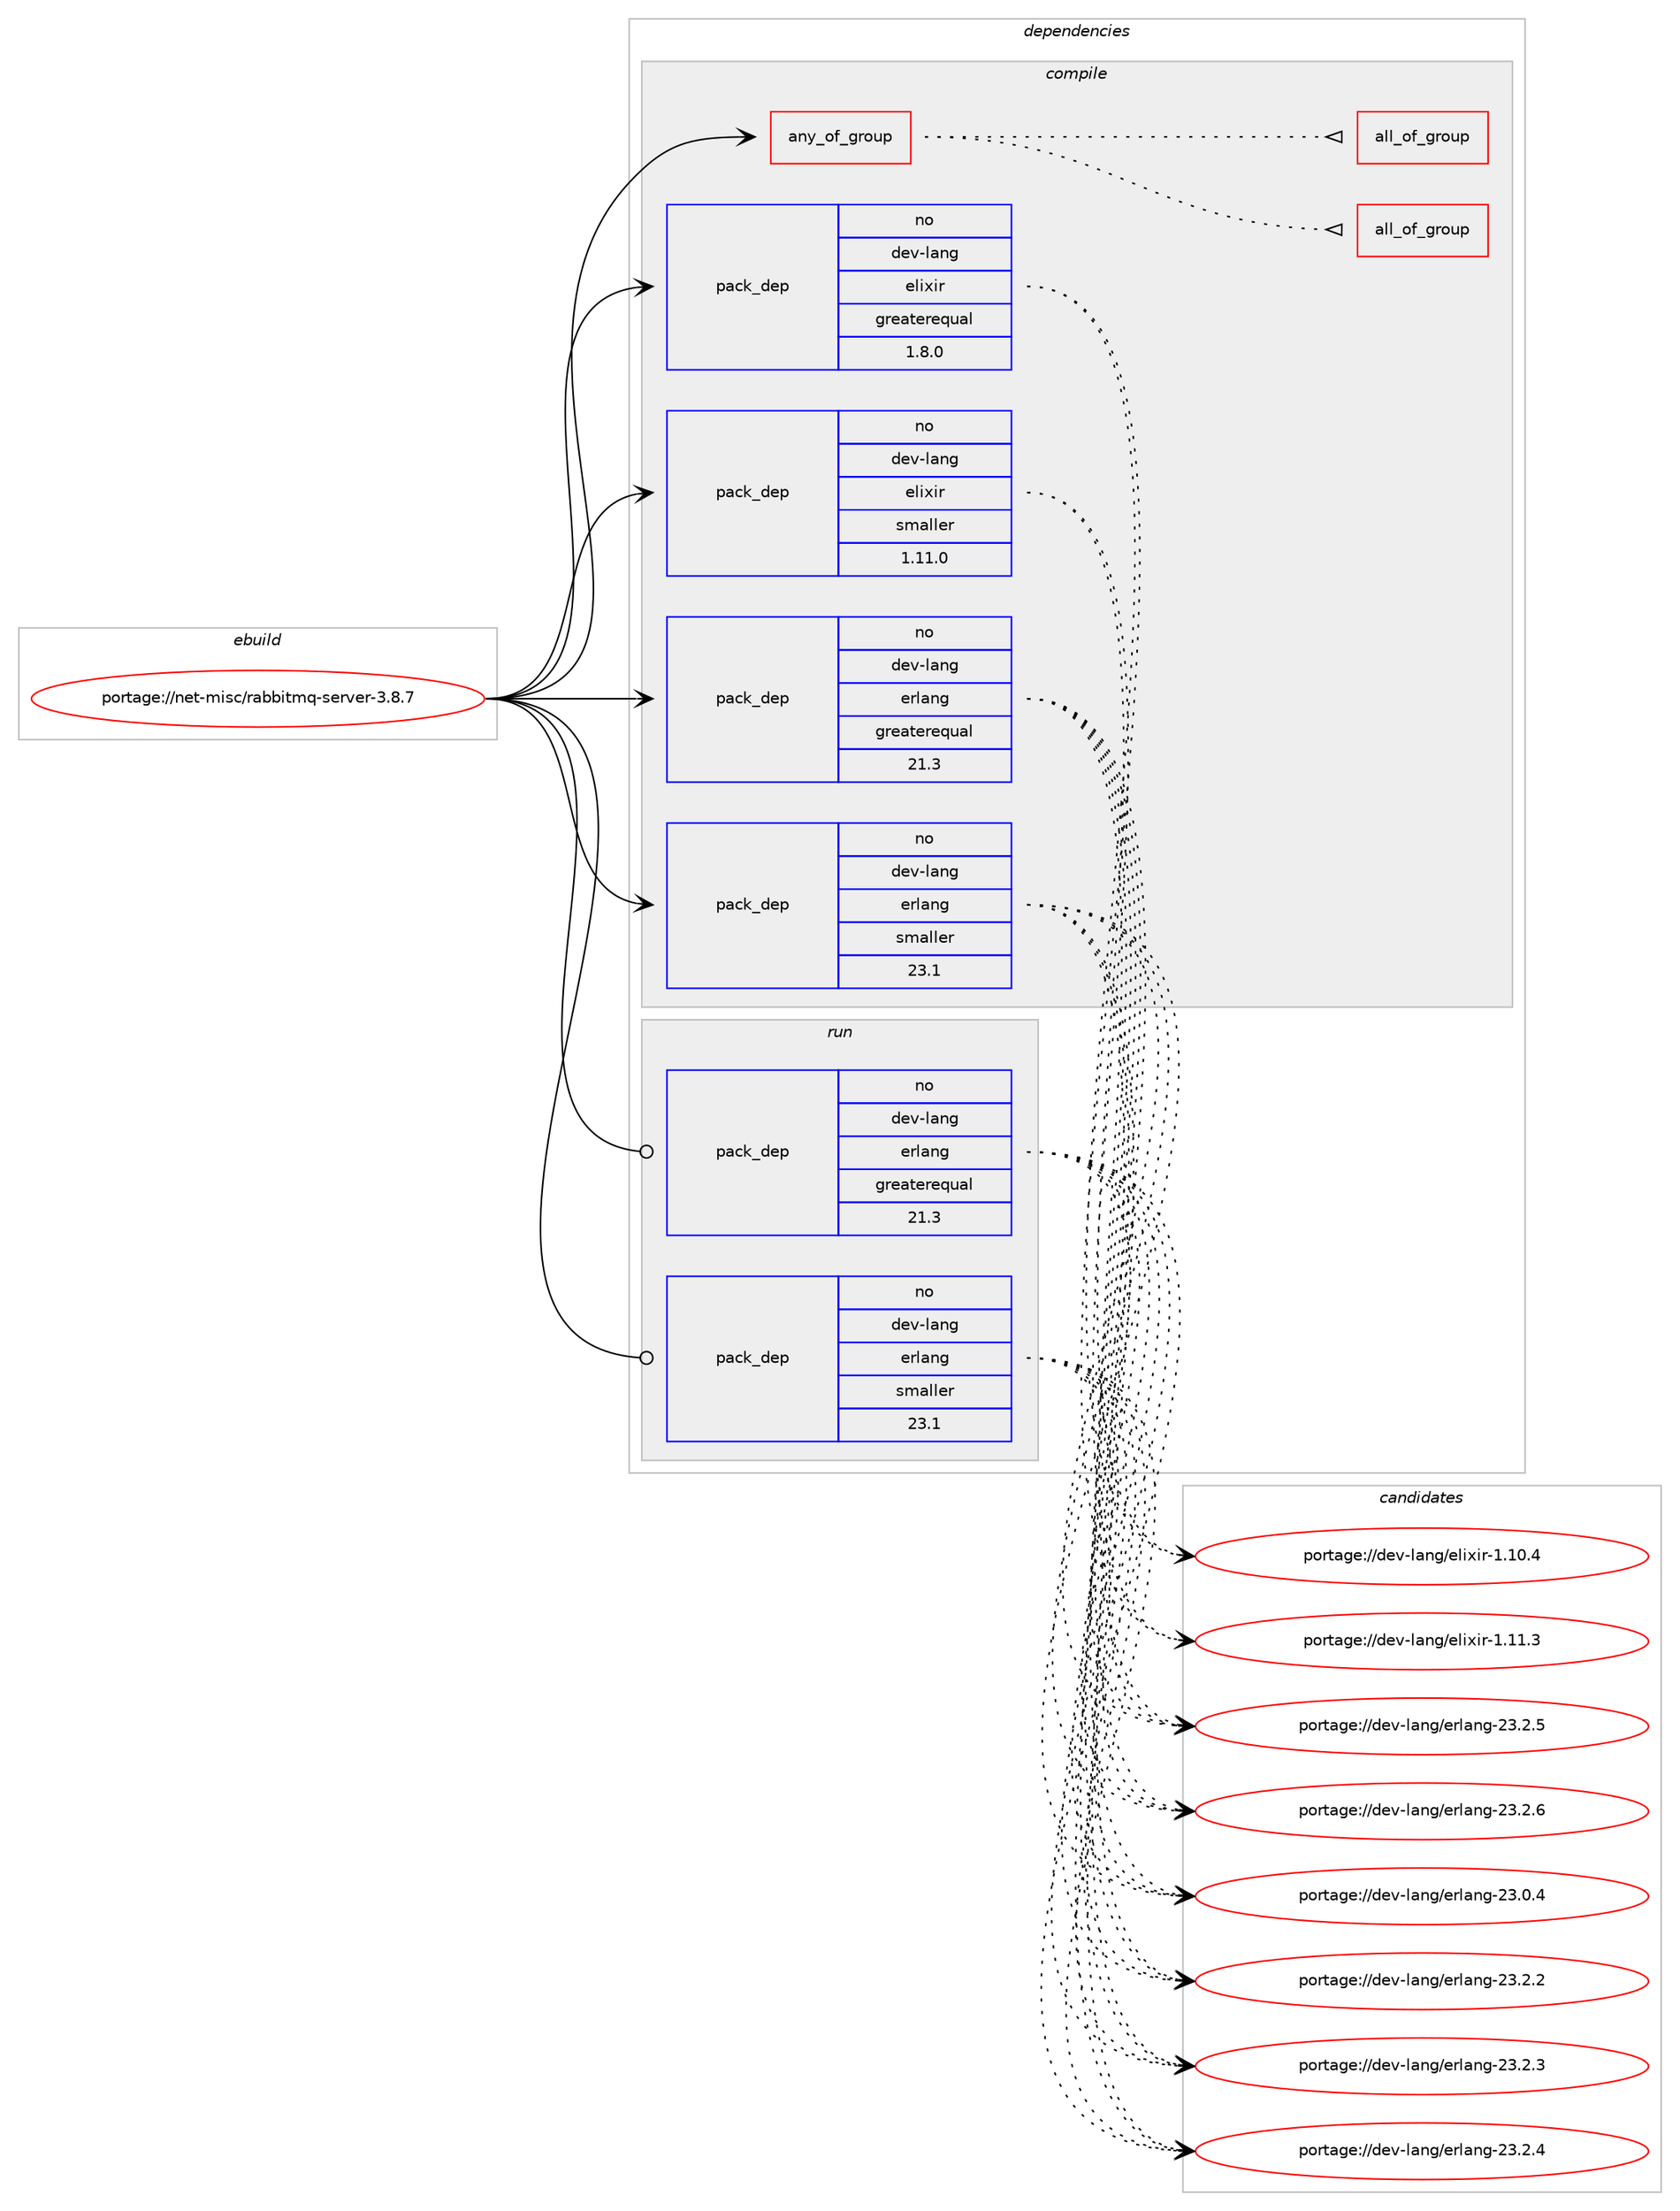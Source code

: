 digraph prolog {

# *************
# Graph options
# *************

newrank=true;
concentrate=true;
compound=true;
graph [rankdir=LR,fontname=Helvetica,fontsize=10,ranksep=1.5];#, ranksep=2.5, nodesep=0.2];
edge  [arrowhead=vee];
node  [fontname=Helvetica,fontsize=10];

# **********
# The ebuild
# **********

subgraph cluster_leftcol {
color=gray;
rank=same;
label=<<i>ebuild</i>>;
id [label="portage://net-misc/rabbitmq-server-3.8.7", color=red, width=4, href="../net-misc/rabbitmq-server-3.8.7.svg"];
}

# ****************
# The dependencies
# ****************

subgraph cluster_midcol {
color=gray;
label=<<i>dependencies</i>>;
subgraph cluster_compile {
fillcolor="#eeeeee";
style=filled;
label=<<i>compile</i>>;
subgraph any25 {
dependency1918 [label=<<TABLE BORDER="0" CELLBORDER="1" CELLSPACING="0" CELLPADDING="4"><TR><TD CELLPADDING="10">any_of_group</TD></TR></TABLE>>, shape=none, color=red];subgraph all1 {
dependency1919 [label=<<TABLE BORDER="0" CELLBORDER="1" CELLSPACING="0" CELLPADDING="4"><TR><TD CELLPADDING="10">all_of_group</TD></TR></TABLE>>, shape=none, color=red];# *** BEGIN UNKNOWN DEPENDENCY TYPE (TODO) ***
# dependency1919 -> package_dependency(portage://net-misc/rabbitmq-server-3.8.7,install,no,dev-lang,python,none,[,,],[slot(3.8)],[])
# *** END UNKNOWN DEPENDENCY TYPE (TODO) ***

# *** BEGIN UNKNOWN DEPENDENCY TYPE (TODO) ***
# dependency1919 -> package_dependency(portage://net-misc/rabbitmq-server-3.8.7,install,no,dev-python,simplejson,none,[,,],[],[use(enable(python_targets_python3_8),negative),use(disable(python_single_target_python3_8),negative)])
# *** END UNKNOWN DEPENDENCY TYPE (TODO) ***

}
dependency1918:e -> dependency1919:w [weight=20,style="dotted",arrowhead="oinv"];
subgraph all2 {
dependency1920 [label=<<TABLE BORDER="0" CELLBORDER="1" CELLSPACING="0" CELLPADDING="4"><TR><TD CELLPADDING="10">all_of_group</TD></TR></TABLE>>, shape=none, color=red];# *** BEGIN UNKNOWN DEPENDENCY TYPE (TODO) ***
# dependency1920 -> package_dependency(portage://net-misc/rabbitmq-server-3.8.7,install,no,dev-lang,python,none,[,,],[slot(3.7)],[])
# *** END UNKNOWN DEPENDENCY TYPE (TODO) ***

# *** BEGIN UNKNOWN DEPENDENCY TYPE (TODO) ***
# dependency1920 -> package_dependency(portage://net-misc/rabbitmq-server-3.8.7,install,no,dev-python,simplejson,none,[,,],[],[use(enable(python_targets_python3_7),negative),use(disable(python_single_target_python3_7),negative)])
# *** END UNKNOWN DEPENDENCY TYPE (TODO) ***

}
dependency1918:e -> dependency1920:w [weight=20,style="dotted",arrowhead="oinv"];
}
id:e -> dependency1918:w [weight=20,style="solid",arrowhead="vee"];
# *** BEGIN UNKNOWN DEPENDENCY TYPE (TODO) ***
# id -> package_dependency(portage://net-misc/rabbitmq-server-3.8.7,install,no,app-arch,unzip,none,[,,],[],[])
# *** END UNKNOWN DEPENDENCY TYPE (TODO) ***

# *** BEGIN UNKNOWN DEPENDENCY TYPE (TODO) ***
# id -> package_dependency(portage://net-misc/rabbitmq-server-3.8.7,install,no,app-arch,zip,none,[,,],[],[])
# *** END UNKNOWN DEPENDENCY TYPE (TODO) ***

# *** BEGIN UNKNOWN DEPENDENCY TYPE (TODO) ***
# id -> package_dependency(portage://net-misc/rabbitmq-server-3.8.7,install,no,app-text,docbook-xml-dtd,none,[,,],[slot(4.5)],[])
# *** END UNKNOWN DEPENDENCY TYPE (TODO) ***

# *** BEGIN UNKNOWN DEPENDENCY TYPE (TODO) ***
# id -> package_dependency(portage://net-misc/rabbitmq-server-3.8.7,install,no,app-text,xmlto,none,[,,],[],[])
# *** END UNKNOWN DEPENDENCY TYPE (TODO) ***

subgraph pack584 {
dependency1921 [label=<<TABLE BORDER="0" CELLBORDER="1" CELLSPACING="0" CELLPADDING="4" WIDTH="220"><TR><TD ROWSPAN="6" CELLPADDING="30">pack_dep</TD></TR><TR><TD WIDTH="110">no</TD></TR><TR><TD>dev-lang</TD></TR><TR><TD>elixir</TD></TR><TR><TD>greaterequal</TD></TR><TR><TD>1.8.0</TD></TR></TABLE>>, shape=none, color=blue];
}
id:e -> dependency1921:w [weight=20,style="solid",arrowhead="vee"];
subgraph pack585 {
dependency1922 [label=<<TABLE BORDER="0" CELLBORDER="1" CELLSPACING="0" CELLPADDING="4" WIDTH="220"><TR><TD ROWSPAN="6" CELLPADDING="30">pack_dep</TD></TR><TR><TD WIDTH="110">no</TD></TR><TR><TD>dev-lang</TD></TR><TR><TD>elixir</TD></TR><TR><TD>smaller</TD></TR><TR><TD>1.11.0</TD></TR></TABLE>>, shape=none, color=blue];
}
id:e -> dependency1922:w [weight=20,style="solid",arrowhead="vee"];
subgraph pack586 {
dependency1923 [label=<<TABLE BORDER="0" CELLBORDER="1" CELLSPACING="0" CELLPADDING="4" WIDTH="220"><TR><TD ROWSPAN="6" CELLPADDING="30">pack_dep</TD></TR><TR><TD WIDTH="110">no</TD></TR><TR><TD>dev-lang</TD></TR><TR><TD>erlang</TD></TR><TR><TD>greaterequal</TD></TR><TR><TD>21.3</TD></TR></TABLE>>, shape=none, color=blue];
}
id:e -> dependency1923:w [weight=20,style="solid",arrowhead="vee"];
subgraph pack587 {
dependency1924 [label=<<TABLE BORDER="0" CELLBORDER="1" CELLSPACING="0" CELLPADDING="4" WIDTH="220"><TR><TD ROWSPAN="6" CELLPADDING="30">pack_dep</TD></TR><TR><TD WIDTH="110">no</TD></TR><TR><TD>dev-lang</TD></TR><TR><TD>erlang</TD></TR><TR><TD>smaller</TD></TR><TR><TD>23.1</TD></TR></TABLE>>, shape=none, color=blue];
}
id:e -> dependency1924:w [weight=20,style="solid",arrowhead="vee"];
# *** BEGIN UNKNOWN DEPENDENCY TYPE (TODO) ***
# id -> package_dependency(portage://net-misc/rabbitmq-server-3.8.7,install,no,dev-libs,libxslt,none,[,,],[],[])
# *** END UNKNOWN DEPENDENCY TYPE (TODO) ***

}
subgraph cluster_compileandrun {
fillcolor="#eeeeee";
style=filled;
label=<<i>compile and run</i>>;
}
subgraph cluster_run {
fillcolor="#eeeeee";
style=filled;
label=<<i>run</i>>;
subgraph pack588 {
dependency1925 [label=<<TABLE BORDER="0" CELLBORDER="1" CELLSPACING="0" CELLPADDING="4" WIDTH="220"><TR><TD ROWSPAN="6" CELLPADDING="30">pack_dep</TD></TR><TR><TD WIDTH="110">no</TD></TR><TR><TD>dev-lang</TD></TR><TR><TD>erlang</TD></TR><TR><TD>greaterequal</TD></TR><TR><TD>21.3</TD></TR></TABLE>>, shape=none, color=blue];
}
id:e -> dependency1925:w [weight=20,style="solid",arrowhead="odot"];
subgraph pack589 {
dependency1926 [label=<<TABLE BORDER="0" CELLBORDER="1" CELLSPACING="0" CELLPADDING="4" WIDTH="220"><TR><TD ROWSPAN="6" CELLPADDING="30">pack_dep</TD></TR><TR><TD WIDTH="110">no</TD></TR><TR><TD>dev-lang</TD></TR><TR><TD>erlang</TD></TR><TR><TD>smaller</TD></TR><TR><TD>23.1</TD></TR></TABLE>>, shape=none, color=blue];
}
id:e -> dependency1926:w [weight=20,style="solid",arrowhead="odot"];
}
}

# **************
# The candidates
# **************

subgraph cluster_choices {
rank=same;
color=gray;
label=<<i>candidates</i>>;

subgraph choice584 {
color=black;
nodesep=1;
choice10010111845108971101034710110810512010511445494649484652 [label="portage://dev-lang/elixir-1.10.4", color=red, width=4,href="../dev-lang/elixir-1.10.4.svg"];
choice10010111845108971101034710110810512010511445494649494651 [label="portage://dev-lang/elixir-1.11.3", color=red, width=4,href="../dev-lang/elixir-1.11.3.svg"];
dependency1921:e -> choice10010111845108971101034710110810512010511445494649484652:w [style=dotted,weight="100"];
dependency1921:e -> choice10010111845108971101034710110810512010511445494649494651:w [style=dotted,weight="100"];
}
subgraph choice585 {
color=black;
nodesep=1;
choice10010111845108971101034710110810512010511445494649484652 [label="portage://dev-lang/elixir-1.10.4", color=red, width=4,href="../dev-lang/elixir-1.10.4.svg"];
choice10010111845108971101034710110810512010511445494649494651 [label="portage://dev-lang/elixir-1.11.3", color=red, width=4,href="../dev-lang/elixir-1.11.3.svg"];
dependency1922:e -> choice10010111845108971101034710110810512010511445494649484652:w [style=dotted,weight="100"];
dependency1922:e -> choice10010111845108971101034710110810512010511445494649494651:w [style=dotted,weight="100"];
}
subgraph choice586 {
color=black;
nodesep=1;
choice1001011184510897110103471011141089711010345505146484652 [label="portage://dev-lang/erlang-23.0.4", color=red, width=4,href="../dev-lang/erlang-23.0.4.svg"];
choice1001011184510897110103471011141089711010345505146504650 [label="portage://dev-lang/erlang-23.2.2", color=red, width=4,href="../dev-lang/erlang-23.2.2.svg"];
choice1001011184510897110103471011141089711010345505146504651 [label="portage://dev-lang/erlang-23.2.3", color=red, width=4,href="../dev-lang/erlang-23.2.3.svg"];
choice1001011184510897110103471011141089711010345505146504652 [label="portage://dev-lang/erlang-23.2.4", color=red, width=4,href="../dev-lang/erlang-23.2.4.svg"];
choice1001011184510897110103471011141089711010345505146504653 [label="portage://dev-lang/erlang-23.2.5", color=red, width=4,href="../dev-lang/erlang-23.2.5.svg"];
choice1001011184510897110103471011141089711010345505146504654 [label="portage://dev-lang/erlang-23.2.6", color=red, width=4,href="../dev-lang/erlang-23.2.6.svg"];
dependency1923:e -> choice1001011184510897110103471011141089711010345505146484652:w [style=dotted,weight="100"];
dependency1923:e -> choice1001011184510897110103471011141089711010345505146504650:w [style=dotted,weight="100"];
dependency1923:e -> choice1001011184510897110103471011141089711010345505146504651:w [style=dotted,weight="100"];
dependency1923:e -> choice1001011184510897110103471011141089711010345505146504652:w [style=dotted,weight="100"];
dependency1923:e -> choice1001011184510897110103471011141089711010345505146504653:w [style=dotted,weight="100"];
dependency1923:e -> choice1001011184510897110103471011141089711010345505146504654:w [style=dotted,weight="100"];
}
subgraph choice587 {
color=black;
nodesep=1;
choice1001011184510897110103471011141089711010345505146484652 [label="portage://dev-lang/erlang-23.0.4", color=red, width=4,href="../dev-lang/erlang-23.0.4.svg"];
choice1001011184510897110103471011141089711010345505146504650 [label="portage://dev-lang/erlang-23.2.2", color=red, width=4,href="../dev-lang/erlang-23.2.2.svg"];
choice1001011184510897110103471011141089711010345505146504651 [label="portage://dev-lang/erlang-23.2.3", color=red, width=4,href="../dev-lang/erlang-23.2.3.svg"];
choice1001011184510897110103471011141089711010345505146504652 [label="portage://dev-lang/erlang-23.2.4", color=red, width=4,href="../dev-lang/erlang-23.2.4.svg"];
choice1001011184510897110103471011141089711010345505146504653 [label="portage://dev-lang/erlang-23.2.5", color=red, width=4,href="../dev-lang/erlang-23.2.5.svg"];
choice1001011184510897110103471011141089711010345505146504654 [label="portage://dev-lang/erlang-23.2.6", color=red, width=4,href="../dev-lang/erlang-23.2.6.svg"];
dependency1924:e -> choice1001011184510897110103471011141089711010345505146484652:w [style=dotted,weight="100"];
dependency1924:e -> choice1001011184510897110103471011141089711010345505146504650:w [style=dotted,weight="100"];
dependency1924:e -> choice1001011184510897110103471011141089711010345505146504651:w [style=dotted,weight="100"];
dependency1924:e -> choice1001011184510897110103471011141089711010345505146504652:w [style=dotted,weight="100"];
dependency1924:e -> choice1001011184510897110103471011141089711010345505146504653:w [style=dotted,weight="100"];
dependency1924:e -> choice1001011184510897110103471011141089711010345505146504654:w [style=dotted,weight="100"];
}
subgraph choice588 {
color=black;
nodesep=1;
choice1001011184510897110103471011141089711010345505146484652 [label="portage://dev-lang/erlang-23.0.4", color=red, width=4,href="../dev-lang/erlang-23.0.4.svg"];
choice1001011184510897110103471011141089711010345505146504650 [label="portage://dev-lang/erlang-23.2.2", color=red, width=4,href="../dev-lang/erlang-23.2.2.svg"];
choice1001011184510897110103471011141089711010345505146504651 [label="portage://dev-lang/erlang-23.2.3", color=red, width=4,href="../dev-lang/erlang-23.2.3.svg"];
choice1001011184510897110103471011141089711010345505146504652 [label="portage://dev-lang/erlang-23.2.4", color=red, width=4,href="../dev-lang/erlang-23.2.4.svg"];
choice1001011184510897110103471011141089711010345505146504653 [label="portage://dev-lang/erlang-23.2.5", color=red, width=4,href="../dev-lang/erlang-23.2.5.svg"];
choice1001011184510897110103471011141089711010345505146504654 [label="portage://dev-lang/erlang-23.2.6", color=red, width=4,href="../dev-lang/erlang-23.2.6.svg"];
dependency1925:e -> choice1001011184510897110103471011141089711010345505146484652:w [style=dotted,weight="100"];
dependency1925:e -> choice1001011184510897110103471011141089711010345505146504650:w [style=dotted,weight="100"];
dependency1925:e -> choice1001011184510897110103471011141089711010345505146504651:w [style=dotted,weight="100"];
dependency1925:e -> choice1001011184510897110103471011141089711010345505146504652:w [style=dotted,weight="100"];
dependency1925:e -> choice1001011184510897110103471011141089711010345505146504653:w [style=dotted,weight="100"];
dependency1925:e -> choice1001011184510897110103471011141089711010345505146504654:w [style=dotted,weight="100"];
}
subgraph choice589 {
color=black;
nodesep=1;
choice1001011184510897110103471011141089711010345505146484652 [label="portage://dev-lang/erlang-23.0.4", color=red, width=4,href="../dev-lang/erlang-23.0.4.svg"];
choice1001011184510897110103471011141089711010345505146504650 [label="portage://dev-lang/erlang-23.2.2", color=red, width=4,href="../dev-lang/erlang-23.2.2.svg"];
choice1001011184510897110103471011141089711010345505146504651 [label="portage://dev-lang/erlang-23.2.3", color=red, width=4,href="../dev-lang/erlang-23.2.3.svg"];
choice1001011184510897110103471011141089711010345505146504652 [label="portage://dev-lang/erlang-23.2.4", color=red, width=4,href="../dev-lang/erlang-23.2.4.svg"];
choice1001011184510897110103471011141089711010345505146504653 [label="portage://dev-lang/erlang-23.2.5", color=red, width=4,href="../dev-lang/erlang-23.2.5.svg"];
choice1001011184510897110103471011141089711010345505146504654 [label="portage://dev-lang/erlang-23.2.6", color=red, width=4,href="../dev-lang/erlang-23.2.6.svg"];
dependency1926:e -> choice1001011184510897110103471011141089711010345505146484652:w [style=dotted,weight="100"];
dependency1926:e -> choice1001011184510897110103471011141089711010345505146504650:w [style=dotted,weight="100"];
dependency1926:e -> choice1001011184510897110103471011141089711010345505146504651:w [style=dotted,weight="100"];
dependency1926:e -> choice1001011184510897110103471011141089711010345505146504652:w [style=dotted,weight="100"];
dependency1926:e -> choice1001011184510897110103471011141089711010345505146504653:w [style=dotted,weight="100"];
dependency1926:e -> choice1001011184510897110103471011141089711010345505146504654:w [style=dotted,weight="100"];
}
}

}
